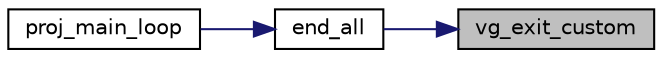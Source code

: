 digraph "vg_exit_custom"
{
 // LATEX_PDF_SIZE
  edge [fontname="Helvetica",fontsize="10",labelfontname="Helvetica",labelfontsize="10"];
  node [fontname="Helvetica",fontsize="10",shape=record];
  rankdir="RL";
  Node1 [label="vg_exit_custom",height=0.2,width=0.4,color="black", fillcolor="grey75", style="filled", fontcolor="black",tooltip="Returns to default Minix 3 text mode."];
  Node1 -> Node2 [dir="back",color="midnightblue",fontsize="10",style="solid",fontname="Helvetica"];
  Node2 [label="end_all",height=0.2,width=0.4,color="black", fillcolor="white", style="filled",URL="$manager_8c.html#a0328219b1431cb3caa3366c16ec81a37",tooltip="Simultanioulsy destroys all the sprites, returns to text mode and calls unsubscribe_ints()."];
  Node2 -> Node3 [dir="back",color="midnightblue",fontsize="10",style="solid",fontname="Helvetica"];
  Node3 [label="proj_main_loop",height=0.2,width=0.4,color="black", fillcolor="white", style="filled",URL="$proj_8c.html#ad290208c74ef25eb347d1d96a390cd66",tooltip=" "];
}
